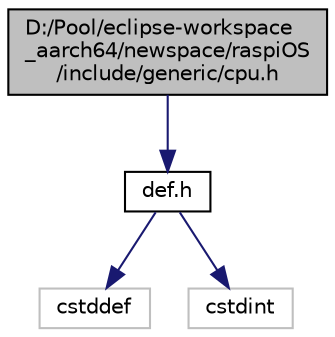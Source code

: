 digraph "D:/Pool/eclipse-workspace_aarch64/newspace/raspiOS/include/generic/cpu.h"
{
  edge [fontname="Helvetica",fontsize="10",labelfontname="Helvetica",labelfontsize="10"];
  node [fontname="Helvetica",fontsize="10",shape=record];
  Node1227 [label="D:/Pool/eclipse-workspace\l_aarch64/newspace/raspiOS\l/include/generic/cpu.h",height=0.2,width=0.4,color="black", fillcolor="grey75", style="filled", fontcolor="black"];
  Node1227 -> Node1228 [color="midnightblue",fontsize="10",style="solid",fontname="Helvetica"];
  Node1228 [label="def.h",height=0.2,width=0.4,color="black", fillcolor="white", style="filled",URL="$d4/da4/def_8h.html"];
  Node1228 -> Node1229 [color="midnightblue",fontsize="10",style="solid",fontname="Helvetica"];
  Node1229 [label="cstddef",height=0.2,width=0.4,color="grey75", fillcolor="white", style="filled"];
  Node1228 -> Node1230 [color="midnightblue",fontsize="10",style="solid",fontname="Helvetica"];
  Node1230 [label="cstdint",height=0.2,width=0.4,color="grey75", fillcolor="white", style="filled"];
}
